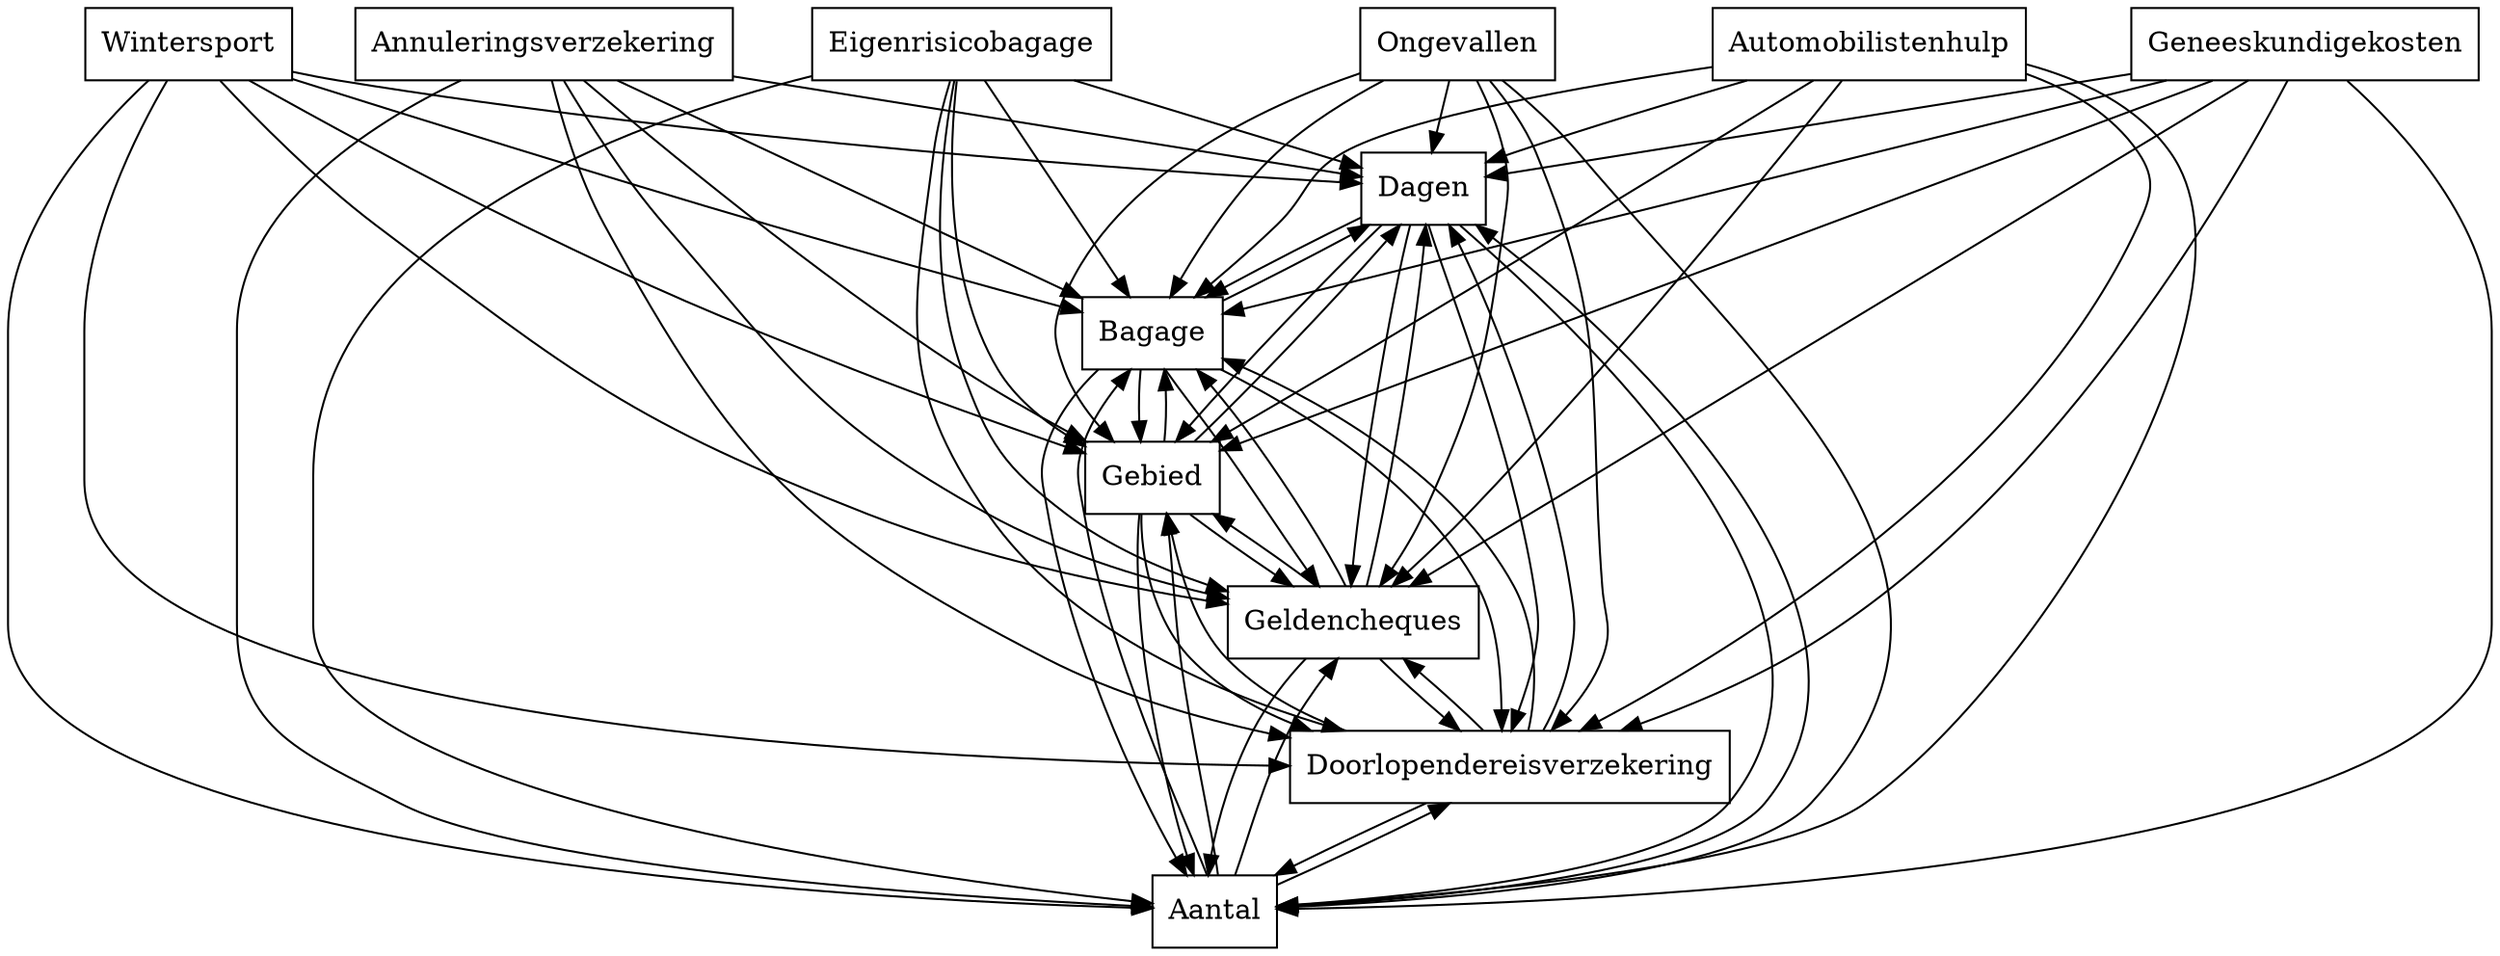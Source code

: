 digraph{
graph [rankdir=TB];
node [shape=box];
edge [arrowhead=normal];
0[label="Annuleringsverzekering",]
1[label="Eigenrisicobagage",]
2[label="Dagen",]
3[label="Wintersport",]
4[label="Automobilistenhulp",]
5[label="Bagage",]
6[label="Aantal",]
7[label="Ongevallen",]
8[label="Doorlopendereisverzekering",]
9[label="Geldencheques",]
10[label="Geneeskundigekosten",]
11[label="Gebied",]
0->2[label="",]
0->5[label="",]
0->6[label="",]
0->8[label="",]
0->9[label="",]
0->11[label="",]
1->2[label="",]
1->5[label="",]
1->6[label="",]
1->8[label="",]
1->9[label="",]
1->11[label="",]
2->5[label="",]
2->6[label="",]
2->8[label="",]
2->9[label="",]
2->11[label="",]
3->2[label="",]
3->5[label="",]
3->6[label="",]
3->8[label="",]
3->9[label="",]
3->11[label="",]
4->2[label="",]
4->5[label="",]
4->6[label="",]
4->8[label="",]
4->9[label="",]
4->11[label="",]
5->2[label="",]
5->6[label="",]
5->8[label="",]
5->9[label="",]
5->11[label="",]
6->2[label="",]
6->5[label="",]
6->8[label="",]
6->9[label="",]
6->11[label="",]
7->2[label="",]
7->5[label="",]
7->6[label="",]
7->8[label="",]
7->9[label="",]
7->11[label="",]
8->2[label="",]
8->5[label="",]
8->6[label="",]
8->9[label="",]
8->11[label="",]
9->2[label="",]
9->5[label="",]
9->6[label="",]
9->8[label="",]
9->11[label="",]
10->2[label="",]
10->5[label="",]
10->6[label="",]
10->8[label="",]
10->9[label="",]
10->11[label="",]
11->2[label="",]
11->5[label="",]
11->6[label="",]
11->8[label="",]
11->9[label="",]
}
